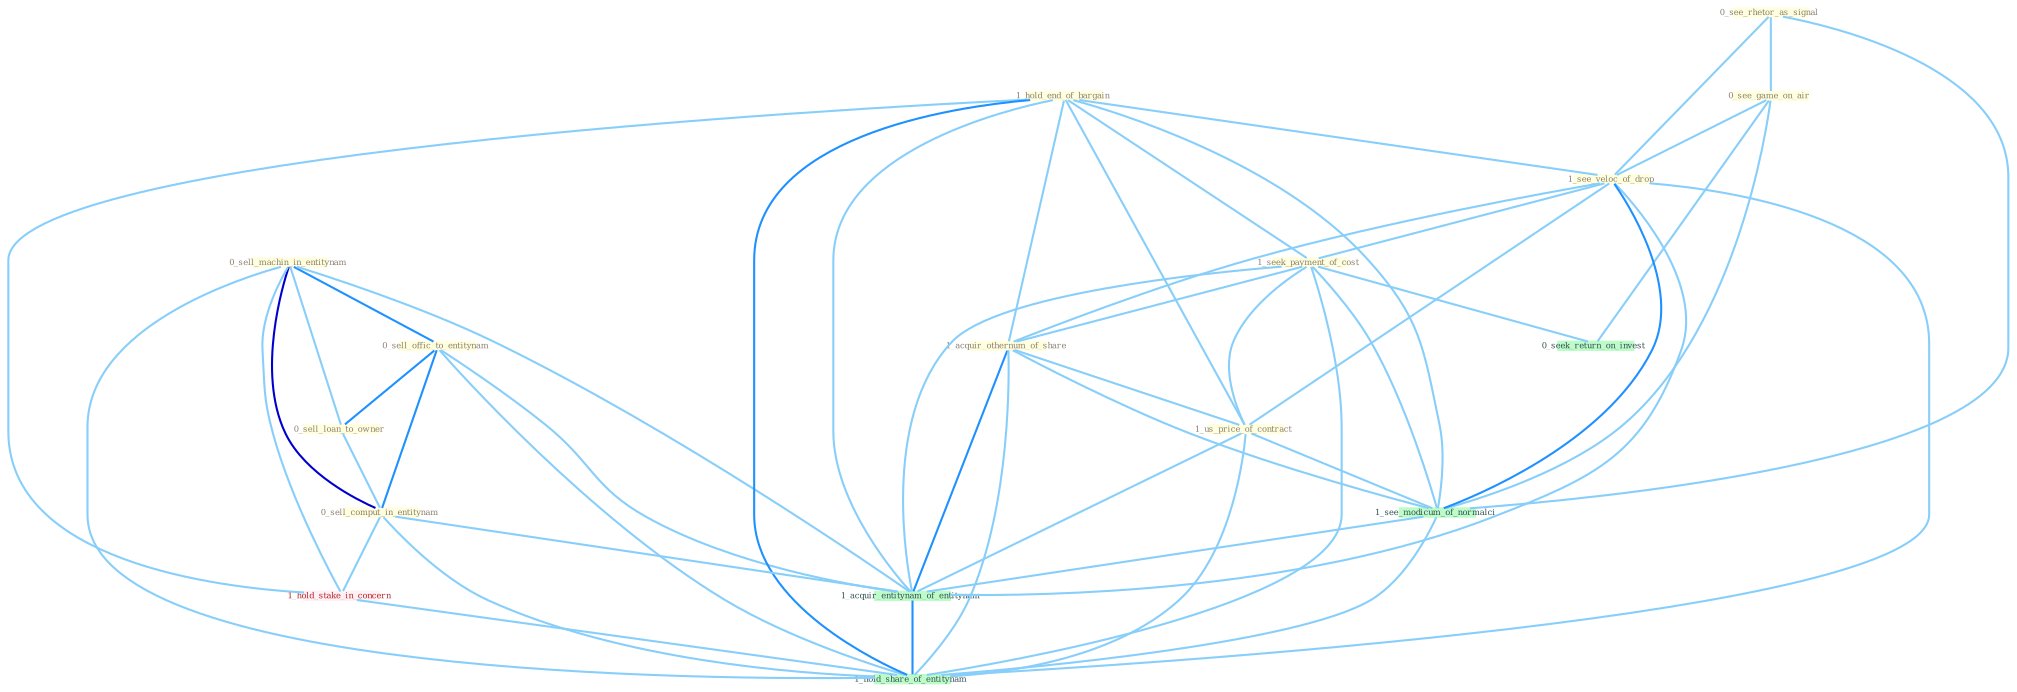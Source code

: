 Graph G{ 
    node
    [shape=polygon,style=filled,width=.5,height=.06,color="#BDFCC9",fixedsize=true,fontsize=4,
    fontcolor="#2f4f4f"];
    {node
    [color="#ffffe0", fontcolor="#8b7d6b"] "0_sell_machin_in_entitynam " "0_see_rhetor_as_signal " "0_sell_offic_to_entitynam " "0_see_game_on_air " "0_sell_loan_to_owner " "1_hold_end_of_bargain " "1_see_veloc_of_drop " "1_seek_payment_of_cost " "1_acquir_othernum_of_share " "0_sell_comput_in_entitynam " "1_us_price_of_contract "}
{node [color="#fff0f5", fontcolor="#b22222"] "1_hold_stake_in_concern "}
edge [color="#B0E2FF"];

	"0_sell_machin_in_entitynam " -- "0_sell_offic_to_entitynam " [w="2", color="#1e90ff" , len=0.8];
	"0_sell_machin_in_entitynam " -- "0_sell_loan_to_owner " [w="1", color="#87cefa" ];
	"0_sell_machin_in_entitynam " -- "0_sell_comput_in_entitynam " [w="3", color="#0000cd" , len=0.6];
	"0_sell_machin_in_entitynam " -- "1_hold_stake_in_concern " [w="1", color="#87cefa" ];
	"0_sell_machin_in_entitynam " -- "1_acquir_entitynam_of_entitynam " [w="1", color="#87cefa" ];
	"0_sell_machin_in_entitynam " -- "1_hold_share_of_entitynam " [w="1", color="#87cefa" ];
	"0_see_rhetor_as_signal " -- "0_see_game_on_air " [w="1", color="#87cefa" ];
	"0_see_rhetor_as_signal " -- "1_see_veloc_of_drop " [w="1", color="#87cefa" ];
	"0_see_rhetor_as_signal " -- "1_see_modicum_of_normalci " [w="1", color="#87cefa" ];
	"0_sell_offic_to_entitynam " -- "0_sell_loan_to_owner " [w="2", color="#1e90ff" , len=0.8];
	"0_sell_offic_to_entitynam " -- "0_sell_comput_in_entitynam " [w="2", color="#1e90ff" , len=0.8];
	"0_sell_offic_to_entitynam " -- "1_acquir_entitynam_of_entitynam " [w="1", color="#87cefa" ];
	"0_sell_offic_to_entitynam " -- "1_hold_share_of_entitynam " [w="1", color="#87cefa" ];
	"0_see_game_on_air " -- "1_see_veloc_of_drop " [w="1", color="#87cefa" ];
	"0_see_game_on_air " -- "0_seek_return_on_invest " [w="1", color="#87cefa" ];
	"0_see_game_on_air " -- "1_see_modicum_of_normalci " [w="1", color="#87cefa" ];
	"0_sell_loan_to_owner " -- "0_sell_comput_in_entitynam " [w="1", color="#87cefa" ];
	"1_hold_end_of_bargain " -- "1_see_veloc_of_drop " [w="1", color="#87cefa" ];
	"1_hold_end_of_bargain " -- "1_seek_payment_of_cost " [w="1", color="#87cefa" ];
	"1_hold_end_of_bargain " -- "1_acquir_othernum_of_share " [w="1", color="#87cefa" ];
	"1_hold_end_of_bargain " -- "1_us_price_of_contract " [w="1", color="#87cefa" ];
	"1_hold_end_of_bargain " -- "1_hold_stake_in_concern " [w="1", color="#87cefa" ];
	"1_hold_end_of_bargain " -- "1_see_modicum_of_normalci " [w="1", color="#87cefa" ];
	"1_hold_end_of_bargain " -- "1_acquir_entitynam_of_entitynam " [w="1", color="#87cefa" ];
	"1_hold_end_of_bargain " -- "1_hold_share_of_entitynam " [w="2", color="#1e90ff" , len=0.8];
	"1_see_veloc_of_drop " -- "1_seek_payment_of_cost " [w="1", color="#87cefa" ];
	"1_see_veloc_of_drop " -- "1_acquir_othernum_of_share " [w="1", color="#87cefa" ];
	"1_see_veloc_of_drop " -- "1_us_price_of_contract " [w="1", color="#87cefa" ];
	"1_see_veloc_of_drop " -- "1_see_modicum_of_normalci " [w="2", color="#1e90ff" , len=0.8];
	"1_see_veloc_of_drop " -- "1_acquir_entitynam_of_entitynam " [w="1", color="#87cefa" ];
	"1_see_veloc_of_drop " -- "1_hold_share_of_entitynam " [w="1", color="#87cefa" ];
	"1_seek_payment_of_cost " -- "1_acquir_othernum_of_share " [w="1", color="#87cefa" ];
	"1_seek_payment_of_cost " -- "1_us_price_of_contract " [w="1", color="#87cefa" ];
	"1_seek_payment_of_cost " -- "0_seek_return_on_invest " [w="1", color="#87cefa" ];
	"1_seek_payment_of_cost " -- "1_see_modicum_of_normalci " [w="1", color="#87cefa" ];
	"1_seek_payment_of_cost " -- "1_acquir_entitynam_of_entitynam " [w="1", color="#87cefa" ];
	"1_seek_payment_of_cost " -- "1_hold_share_of_entitynam " [w="1", color="#87cefa" ];
	"1_acquir_othernum_of_share " -- "1_us_price_of_contract " [w="1", color="#87cefa" ];
	"1_acquir_othernum_of_share " -- "1_see_modicum_of_normalci " [w="1", color="#87cefa" ];
	"1_acquir_othernum_of_share " -- "1_acquir_entitynam_of_entitynam " [w="2", color="#1e90ff" , len=0.8];
	"1_acquir_othernum_of_share " -- "1_hold_share_of_entitynam " [w="1", color="#87cefa" ];
	"0_sell_comput_in_entitynam " -- "1_hold_stake_in_concern " [w="1", color="#87cefa" ];
	"0_sell_comput_in_entitynam " -- "1_acquir_entitynam_of_entitynam " [w="1", color="#87cefa" ];
	"0_sell_comput_in_entitynam " -- "1_hold_share_of_entitynam " [w="1", color="#87cefa" ];
	"1_us_price_of_contract " -- "1_see_modicum_of_normalci " [w="1", color="#87cefa" ];
	"1_us_price_of_contract " -- "1_acquir_entitynam_of_entitynam " [w="1", color="#87cefa" ];
	"1_us_price_of_contract " -- "1_hold_share_of_entitynam " [w="1", color="#87cefa" ];
	"1_hold_stake_in_concern " -- "1_hold_share_of_entitynam " [w="1", color="#87cefa" ];
	"1_see_modicum_of_normalci " -- "1_acquir_entitynam_of_entitynam " [w="1", color="#87cefa" ];
	"1_see_modicum_of_normalci " -- "1_hold_share_of_entitynam " [w="1", color="#87cefa" ];
	"1_acquir_entitynam_of_entitynam " -- "1_hold_share_of_entitynam " [w="2", color="#1e90ff" , len=0.8];
}